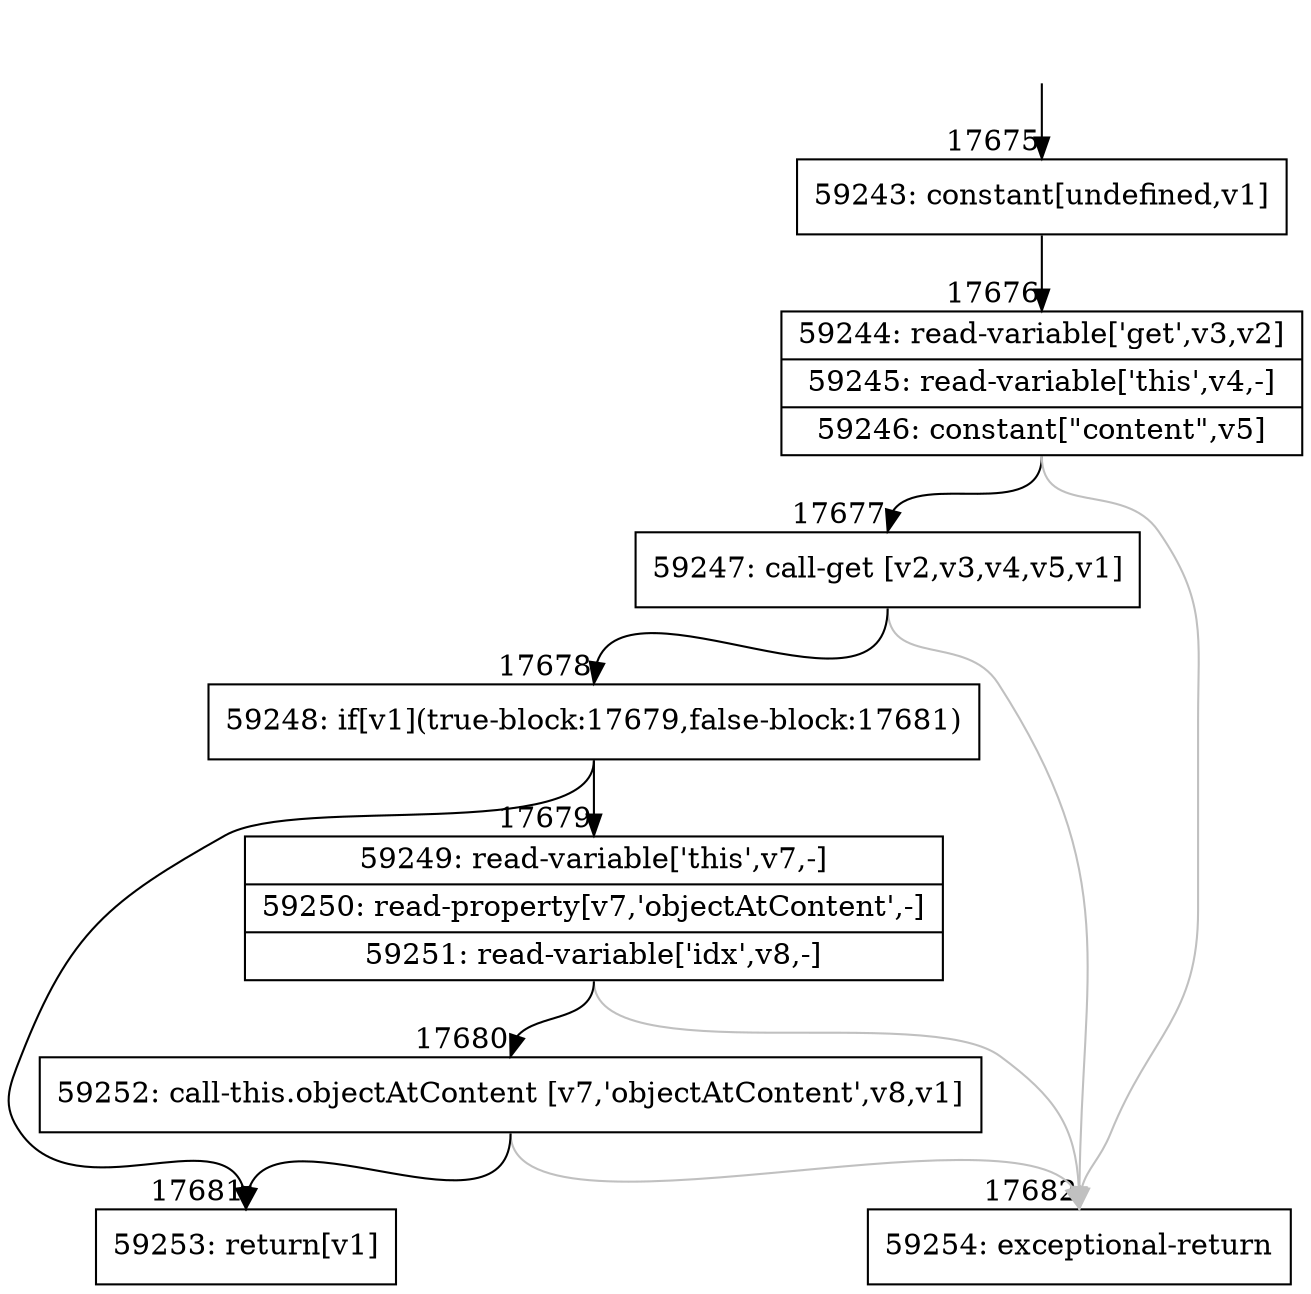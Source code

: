 digraph {
rankdir="TD"
BB_entry1524[shape=none,label=""];
BB_entry1524 -> BB17675 [tailport=s, headport=n, headlabel="    17675"]
BB17675 [shape=record label="{59243: constant[undefined,v1]}" ] 
BB17675 -> BB17676 [tailport=s, headport=n, headlabel="      17676"]
BB17676 [shape=record label="{59244: read-variable['get',v3,v2]|59245: read-variable['this',v4,-]|59246: constant[\"content\",v5]}" ] 
BB17676 -> BB17677 [tailport=s, headport=n, headlabel="      17677"]
BB17676 -> BB17682 [tailport=s, headport=n, color=gray, headlabel="      17682"]
BB17677 [shape=record label="{59247: call-get [v2,v3,v4,v5,v1]}" ] 
BB17677 -> BB17678 [tailport=s, headport=n, headlabel="      17678"]
BB17677 -> BB17682 [tailport=s, headport=n, color=gray]
BB17678 [shape=record label="{59248: if[v1](true-block:17679,false-block:17681)}" ] 
BB17678 -> BB17681 [tailport=s, headport=n, headlabel="      17681"]
BB17678 -> BB17679 [tailport=s, headport=n, headlabel="      17679"]
BB17679 [shape=record label="{59249: read-variable['this',v7,-]|59250: read-property[v7,'objectAtContent',-]|59251: read-variable['idx',v8,-]}" ] 
BB17679 -> BB17680 [tailport=s, headport=n, headlabel="      17680"]
BB17679 -> BB17682 [tailport=s, headport=n, color=gray]
BB17680 [shape=record label="{59252: call-this.objectAtContent [v7,'objectAtContent',v8,v1]}" ] 
BB17680 -> BB17681 [tailport=s, headport=n]
BB17680 -> BB17682 [tailport=s, headport=n, color=gray]
BB17681 [shape=record label="{59253: return[v1]}" ] 
BB17682 [shape=record label="{59254: exceptional-return}" ] 
//#$~ 33398
}
